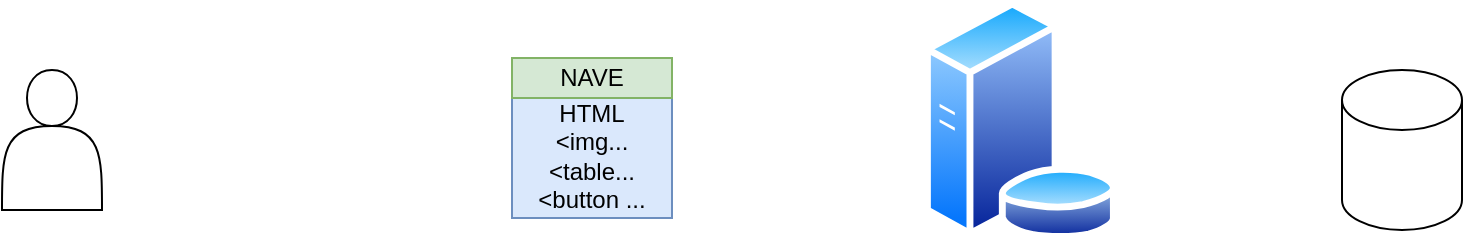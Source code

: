 <mxfile version="14.2.5" type="github">
  <diagram id="YpgM-K5-aEQj5g6qdxIj" name="Page-1">
    <mxGraphModel dx="1038" dy="580" grid="1" gridSize="10" guides="1" tooltips="1" connect="1" arrows="1" fold="1" page="1" pageScale="1" pageWidth="827" pageHeight="1169" math="0" shadow="0">
      <root>
        <mxCell id="0" />
        <mxCell id="1" parent="0" />
        <mxCell id="RYBTsP1wuA4cHaxfHTlG-2" value="" style="shape=image;html=1;verticalAlign=top;verticalLabelPosition=bottom;labelBackgroundColor=#ffffff;imageAspect=0;aspect=fixed;image=https://cdn4.iconfinder.com/data/icons/iconsimple-logotypes/512/google_chrome-128.png" vertex="1" parent="1">
          <mxGeometry x="100" y="111" width="78" height="78" as="geometry" />
        </mxCell>
        <mxCell id="RYBTsP1wuA4cHaxfHTlG-3" value="" style="shape=actor;whiteSpace=wrap;html=1;" vertex="1" parent="1">
          <mxGeometry x="30" y="115" width="50" height="70" as="geometry" />
        </mxCell>
        <mxCell id="RYBTsP1wuA4cHaxfHTlG-6" value="" style="shape=cylinder3;whiteSpace=wrap;html=1;boundedLbl=1;backgroundOutline=1;size=15;" vertex="1" parent="1">
          <mxGeometry x="700" y="115" width="60" height="80" as="geometry" />
        </mxCell>
        <mxCell id="RYBTsP1wuA4cHaxfHTlG-8" value="" style="whiteSpace=wrap;html=1;aspect=fixed;fillColor=#dae8fc;strokeColor=#6c8ebf;" vertex="1" parent="1">
          <mxGeometry x="285" y="109" width="80" height="80" as="geometry" />
        </mxCell>
        <mxCell id="RYBTsP1wuA4cHaxfHTlG-11" value="HTML&lt;br&gt;&amp;lt;img...&lt;br&gt;&amp;lt;table...&lt;br&gt;&amp;lt;button ..." style="text;html=1;strokeColor=none;fillColor=none;align=center;verticalAlign=middle;whiteSpace=wrap;rounded=0;" vertex="1" parent="1">
          <mxGeometry x="280" y="145" width="90" height="25" as="geometry" />
        </mxCell>
        <mxCell id="RYBTsP1wuA4cHaxfHTlG-17" value="NAVE" style="text;html=1;strokeColor=#82b366;fillColor=#d5e8d4;align=center;verticalAlign=middle;whiteSpace=wrap;rounded=0;" vertex="1" parent="1">
          <mxGeometry x="285" y="109" width="80" height="20" as="geometry" />
        </mxCell>
        <mxCell id="RYBTsP1wuA4cHaxfHTlG-18" value="" style="aspect=fixed;perimeter=ellipsePerimeter;html=1;align=center;shadow=0;dashed=0;spacingTop=3;image;image=img/lib/active_directory/database_server.svg;" vertex="1" parent="1">
          <mxGeometry x="490" y="80" width="98.4" height="120" as="geometry" />
        </mxCell>
      </root>
    </mxGraphModel>
  </diagram>
</mxfile>
